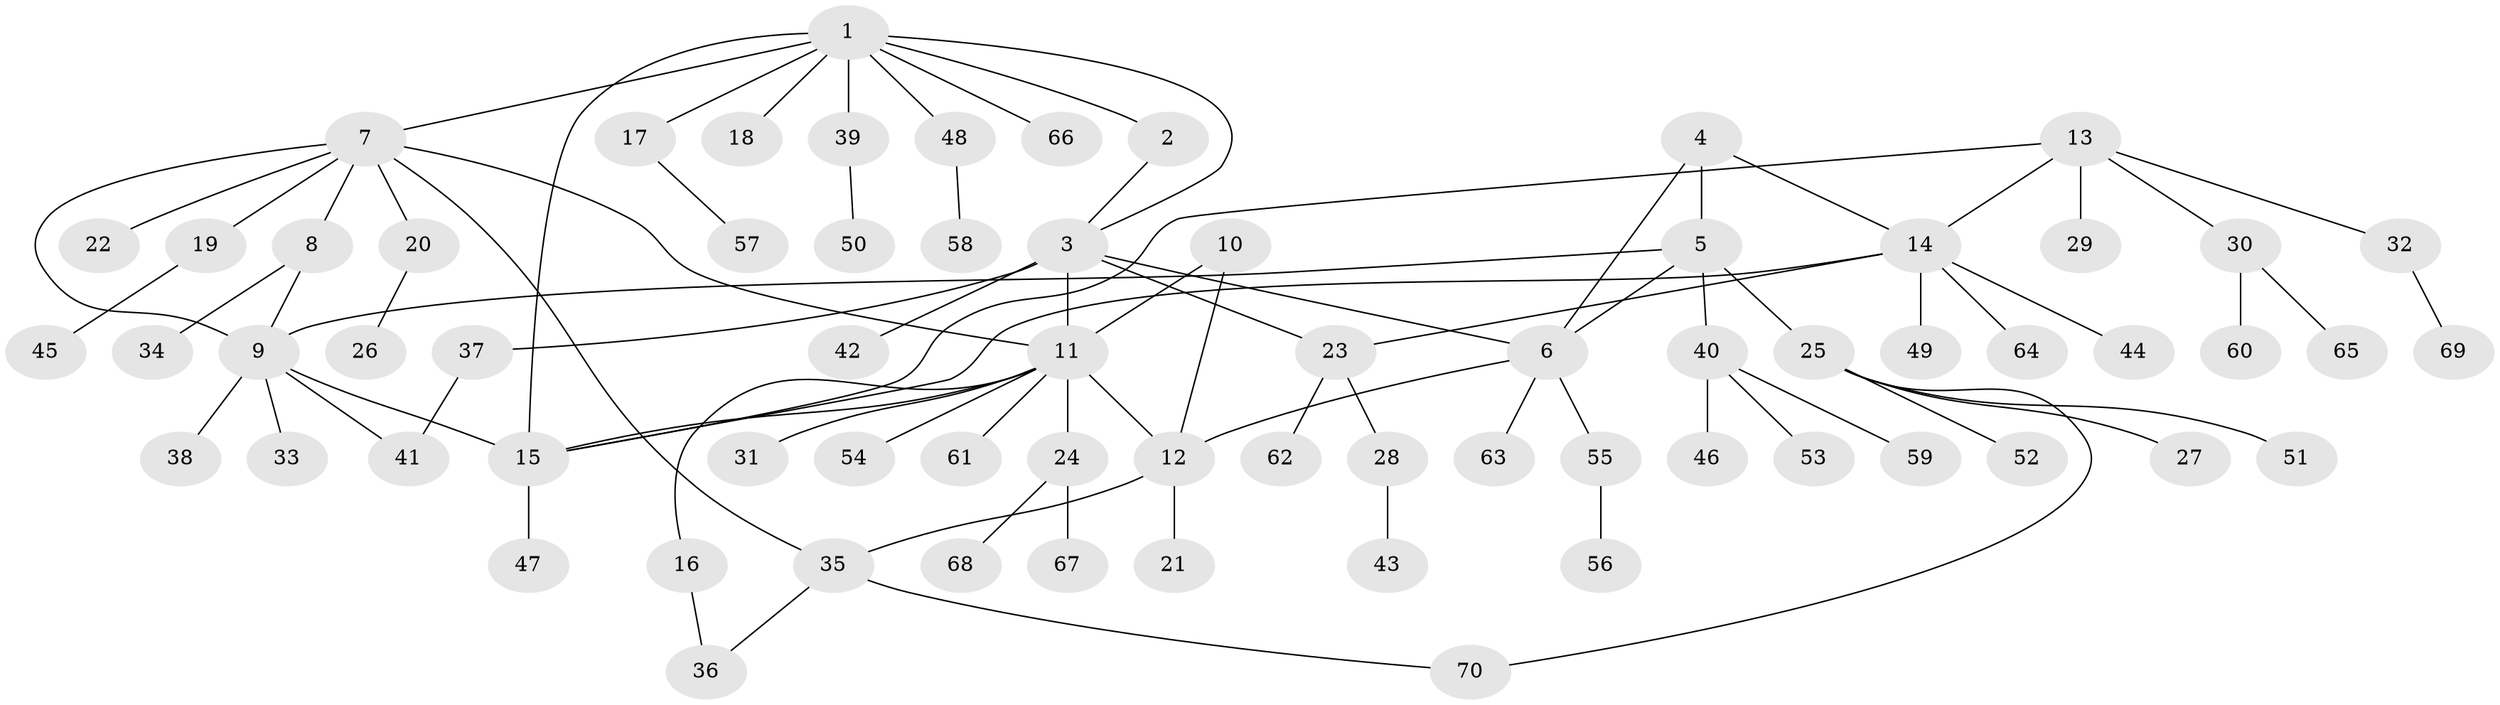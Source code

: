 // Generated by graph-tools (version 1.1) at 2025/55/03/09/25 04:55:42]
// undirected, 70 vertices, 85 edges
graph export_dot {
graph [start="1"]
  node [color=gray90,style=filled];
  1;
  2;
  3;
  4;
  5;
  6;
  7;
  8;
  9;
  10;
  11;
  12;
  13;
  14;
  15;
  16;
  17;
  18;
  19;
  20;
  21;
  22;
  23;
  24;
  25;
  26;
  27;
  28;
  29;
  30;
  31;
  32;
  33;
  34;
  35;
  36;
  37;
  38;
  39;
  40;
  41;
  42;
  43;
  44;
  45;
  46;
  47;
  48;
  49;
  50;
  51;
  52;
  53;
  54;
  55;
  56;
  57;
  58;
  59;
  60;
  61;
  62;
  63;
  64;
  65;
  66;
  67;
  68;
  69;
  70;
  1 -- 2;
  1 -- 3;
  1 -- 7;
  1 -- 15;
  1 -- 17;
  1 -- 18;
  1 -- 39;
  1 -- 48;
  1 -- 66;
  2 -- 3;
  3 -- 6;
  3 -- 11;
  3 -- 23;
  3 -- 37;
  3 -- 42;
  4 -- 5;
  4 -- 6;
  4 -- 14;
  5 -- 6;
  5 -- 9;
  5 -- 25;
  5 -- 40;
  6 -- 12;
  6 -- 55;
  6 -- 63;
  7 -- 8;
  7 -- 9;
  7 -- 11;
  7 -- 19;
  7 -- 20;
  7 -- 22;
  7 -- 35;
  8 -- 9;
  8 -- 34;
  9 -- 15;
  9 -- 33;
  9 -- 38;
  9 -- 41;
  10 -- 11;
  10 -- 12;
  11 -- 12;
  11 -- 15;
  11 -- 16;
  11 -- 24;
  11 -- 31;
  11 -- 54;
  11 -- 61;
  12 -- 21;
  12 -- 35;
  13 -- 14;
  13 -- 15;
  13 -- 29;
  13 -- 30;
  13 -- 32;
  14 -- 15;
  14 -- 23;
  14 -- 44;
  14 -- 49;
  14 -- 64;
  15 -- 47;
  16 -- 36;
  17 -- 57;
  19 -- 45;
  20 -- 26;
  23 -- 28;
  23 -- 62;
  24 -- 67;
  24 -- 68;
  25 -- 27;
  25 -- 51;
  25 -- 52;
  25 -- 70;
  28 -- 43;
  30 -- 60;
  30 -- 65;
  32 -- 69;
  35 -- 36;
  35 -- 70;
  37 -- 41;
  39 -- 50;
  40 -- 46;
  40 -- 53;
  40 -- 59;
  48 -- 58;
  55 -- 56;
}

